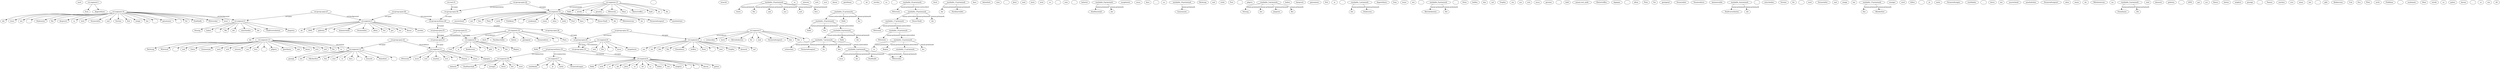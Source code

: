 digraph  {
	node [label="\N"];
	word_148	 [label=nach,
		layers="set(['mmax', 'mmax:token'])",
		"mmax:token"=nach];
	1	 [label="rst:segment:1",
		layers="set(['rst', 'rst:segment'])",
		"rst:text"="Zum Angewöhnen"];
	"rst:1_0"	 [label=Zum,
		layers="set(['rst', 'rst:token'])",
		"rst:token"=Zum];
	1 -> "rst:1_0" [key=0,
	edge_type=spans,
	layers="set(['rst', 'rst:token'])"];
"rst:1_1" [label=Angewöhnen,
	layers="set(['rst', 'rst:token'])",
	"rst:token"=Angewöhnen];
1 -> "rst:1_1" [key=0,
edge_type=spans,
layers="set(['rst', 'rst:token'])"];
2 [label="rst:segment:2",
layers="set(['rst', 'rst:segment'])",
"rst:text"="Bei der jüngsten Sitzung haben die Stadtverordneten entschieden ."];
"rst:2_6" [label=Stadtverordneten,
layers="set(['rst', 'rst:token'])",
"rst:token"=Stadtverordneten];
2 -> "rst:2_6" [key=0,
edge_type=spans,
layers="set(['rst', 'rst:token'])"];
"rst:2_2" [label=jüngsten,
layers="set(['rst', 'rst:token'])",
"rst:token"=jüngsten];
2 -> "rst:2_2" [key=0,
edge_type=spans,
layers="set(['rst', 'rst:token'])"];
"rst:2_3" [label=Sitzung,
layers="set(['rst', 'rst:token'])",
"rst:token"=Sitzung];
2 -> "rst:2_3" [key=0,
edge_type=spans,
layers="set(['rst', 'rst:token'])"];
"rst:2_4" [label=haben,
layers="set(['rst', 'rst:token'])",
"rst:token"=haben];
2 -> "rst:2_4" [key=0,
edge_type=spans,
layers="set(['rst', 'rst:token'])"];
"rst:2_8" [label=".",
layers="set(['rst', 'rst:token'])",
"rst:token"="."];
2 -> "rst:2_8" [key=0,
edge_type=spans,
layers="set(['rst', 'rst:token'])"];
"rst:2_0" [label=Bei,
layers="set(['rst', 'rst:token'])",
"rst:token"=Bei];
2 -> "rst:2_0" [key=0,
edge_type=spans,
layers="set(['rst', 'rst:token'])"];
"rst:2_1" [label=der,
layers="set(['rst', 'rst:token'])",
"rst:token"=der];
2 -> "rst:2_1" [key=0,
edge_type=spans,
layers="set(['rst', 'rst:token'])"];
"rst:2_7" [label=entschieden,
layers="set(['rst', 'rst:token'])",
"rst:token"=entschieden];
2 -> "rst:2_7" [key=0,
edge_type=spans,
layers="set(['rst', 'rst:token'])"];
"rst:2_5" [label=die,
layers="set(['rst', 'rst:token'])",
"rst:token"=die];
2 -> "rst:2_5" [key=0,
edge_type=spans,
layers="set(['rst', 'rst:token'])"];
3 [label="rst:segment:3",
layers="set(['rst', 'rst:segment'])",
"rst:text"="Vor allem kommerzielle Veranstalter werden ab 2002 gut zur Kasse gebeten ."];
"rst:3_2" [label=kommerzielle,
layers="set(['rst', 'rst:token'])",
"rst:token"=kommerzielle];
3 -> "rst:3_2" [key=0,
edge_type=spans,
layers="set(['rst', 'rst:token'])"];
"rst:3_3" [label=Veranstalter,
layers="set(['rst', 'rst:token'])",
"rst:token"=Veranstalter];
3 -> "rst:3_3" [key=0,
edge_type=spans,
layers="set(['rst', 'rst:token'])"];
"rst:3_1" [label=allem,
layers="set(['rst', 'rst:token'])",
"rst:token"=allem];
3 -> "rst:3_1" [key=0,
edge_type=spans,
layers="set(['rst', 'rst:token'])"];
"rst:3_0" [label=Vor,
layers="set(['rst', 'rst:token'])",
"rst:token"=Vor];
3 -> "rst:3_0" [key=0,
edge_type=spans,
layers="set(['rst', 'rst:token'])"];
"rst:3_7" [label=gut,
layers="set(['rst', 'rst:token'])",
"rst:token"=gut];
3 -> "rst:3_7" [key=0,
edge_type=spans,
layers="set(['rst', 'rst:token'])"];
"rst:3_8" [label=zur,
layers="set(['rst', 'rst:token'])",
"rst:token"=zur];
3 -> "rst:3_8" [key=0,
edge_type=spans,
layers="set(['rst', 'rst:token'])"];
"rst:3_9" [label=Kasse,
layers="set(['rst', 'rst:token'])",
"rst:token"=Kasse];
3 -> "rst:3_9" [key=0,
edge_type=spans,
layers="set(['rst', 'rst:token'])"];
"rst:3_4" [label=werden,
layers="set(['rst', 'rst:token'])",
"rst:token"=werden];
3 -> "rst:3_4" [key=0,
edge_type=spans,
layers="set(['rst', 'rst:token'])"];
"rst:3_5" [label=ab,
layers="set(['rst', 'rst:token'])",
"rst:token"=ab];
3 -> "rst:3_5" [key=0,
edge_type=spans,
layers="set(['rst', 'rst:token'])"];
"rst:3_6" [label=2002,
layers="set(['rst', 'rst:token'])",
"rst:token"=2002];
3 -> "rst:3_6" [key=0,
edge_type=spans,
layers="set(['rst', 'rst:token'])"];
"rst:3_10" [label=gebeten,
layers="set(['rst', 'rst:token'])",
"rst:token"=gebeten];
3 -> "rst:3_10" [key=0,
edge_type=spans,
layers="set(['rst', 'rst:token'])"];
"rst:3_11" [label=".",
layers="set(['rst', 'rst:token'])",
"rst:token"="."];
3 -> "rst:3_11" [key=0,
edge_type=spans,
layers="set(['rst', 'rst:token'])"];
4 [label="rst:segment:4",
layers="set(['rst', 'rst:segment'])",
"rst:text"="Die Einnahmen sind dennoch nur ein Tropfen auf den heißen Stein ."];
"rst:4_2" [label=sind,
layers="set(['rst', 'rst:token'])",
"rst:token"=sind];
4 -> "rst:4_2" [key=0,
edge_type=spans,
layers="set(['rst', 'rst:token'])"];
"rst:4_6" [label=Tropfen,
layers="set(['rst', 'rst:token'])",
"rst:token"=Tropfen];
4 -> "rst:4_6" [key=0,
edge_type=spans,
layers="set(['rst', 'rst:token'])"];
"rst:4_3" [label=dennoch,
layers="set(['rst', 'rst:token'])",
"rst:token"=dennoch];
4 -> "rst:4_3" [key=0,
edge_type=spans,
layers="set(['rst', 'rst:token'])"];
"rst:4_7" [label=auf,
layers="set(['rst', 'rst:token'])",
"rst:token"=auf];
4 -> "rst:4_7" [key=0,
edge_type=spans,
layers="set(['rst', 'rst:token'])"];
"rst:4_4" [label=nur,
layers="set(['rst', 'rst:token'])",
"rst:token"=nur];
4 -> "rst:4_4" [key=0,
edge_type=spans,
layers="set(['rst', 'rst:token'])"];
"rst:4_5" [label=ein,
layers="set(['rst', 'rst:token'])",
"rst:token"=ein];
4 -> "rst:4_5" [key=0,
edge_type=spans,
layers="set(['rst', 'rst:token'])"];
"rst:4_8" [label=den,
layers="set(['rst', 'rst:token'])",
"rst:token"=den];
4 -> "rst:4_8" [key=0,
edge_type=spans,
layers="set(['rst', 'rst:token'])"];
"rst:4_0" [label=Die,
layers="set(['rst', 'rst:token'])",
"rst:token"=Die];
4 -> "rst:4_0" [key=0,
edge_type=spans,
layers="set(['rst', 'rst:token'])"];
"rst:4_1" [label=Einnahmen,
layers="set(['rst', 'rst:token'])",
"rst:token"=Einnahmen];
4 -> "rst:4_1" [key=0,
edge_type=spans,
layers="set(['rst', 'rst:token'])"];
"rst:4_9" [label=heißen,
layers="set(['rst', 'rst:token'])",
"rst:token"=heißen];
4 -> "rst:4_9" [key=0,
edge_type=spans,
layers="set(['rst', 'rst:token'])"];
"rst:4_10" [label=Stein,
layers="set(['rst', 'rst:token'])",
"rst:token"=Stein];
4 -> "rst:4_10" [key=0,
edge_type=spans,
layers="set(['rst', 'rst:token'])"];
"rst:4_11" [label=".",
layers="set(['rst', 'rst:token'])",
"rst:token"="."];
4 -> "rst:4_11" [key=0,
edge_type=spans,
layers="set(['rst', 'rst:token'])"];
5 [label="rst:segment:5",
layers="set(['rst', 'rst:segment'])",
"rst:text"="Die Betriebskosten für den schmucken Veranstaltungsort sind hoch ."];
"rst:5_1" [label=Betriebskosten,
layers="set(['rst', 'rst:token'])",
"rst:token"=Betriebskosten];
5 -> "rst:5_1" [key=0,
edge_type=spans,
layers="set(['rst', 'rst:token'])"];
5 -> 4 [key=0,
edge_type=dominates,
label="rst:evidence",
layers="set(['rst', 'rst:relation'])",
relname="rst:evidence"];
"rst:5_2" [label=für,
layers="set(['rst', 'rst:token'])",
"rst:token"=für];
5 -> "rst:5_2" [key=0,
edge_type=spans,
layers="set(['rst', 'rst:token'])"];
"rst:5_6" [label=sind,
layers="set(['rst', 'rst:token'])",
"rst:token"=sind];
5 -> "rst:5_6" [key=0,
edge_type=spans,
layers="set(['rst', 'rst:token'])"];
"rst:5_5" [label=Veranstaltungsort,
layers="set(['rst', 'rst:token'])",
"rst:token"=Veranstaltungsort];
5 -> "rst:5_5" [key=0,
edge_type=spans,
layers="set(['rst', 'rst:token'])"];
"rst:5_3" [label=den,
layers="set(['rst', 'rst:token'])",
"rst:token"=den];
5 -> "rst:5_3" [key=0,
edge_type=spans,
layers="set(['rst', 'rst:token'])"];
"rst:5_0" [label=Die,
layers="set(['rst', 'rst:token'])",
"rst:token"=Die];
5 -> "rst:5_0" [key=0,
edge_type=spans,
layers="set(['rst', 'rst:token'])"];
"rst:5_8" [label=".",
layers="set(['rst', 'rst:token'])",
"rst:token"="."];
5 -> "rst:5_8" [key=0,
edge_type=spans,
layers="set(['rst', 'rst:token'])"];
"rst:5_4" [label=schmucken,
layers="set(['rst', 'rst:token'])",
"rst:token"=schmucken];
5 -> "rst:5_4" [key=0,
edge_type=spans,
layers="set(['rst', 'rst:token'])"];
"rst:5_7" [label=hoch,
layers="set(['rst', 'rst:token'])",
"rst:token"=hoch];
5 -> "rst:5_7" [key=0,
edge_type=spans,
layers="set(['rst', 'rst:token'])"];
6 [label="rst:segment:6",
layers="set(['rst', 'rst:segment'])",
"rst:text"="Jetzt wird es darum gehen , die Halle so oft wie möglich zu füllen ."];
"rst:6_5" [label=",",
layers="set(['rst', 'rst:token'])",
"rst:token"=","];
6 -> "rst:6_5" [key=0,
edge_type=spans,
layers="set(['rst', 'rst:token'])"];
"rst:6_3" [label=darum,
layers="set(['rst', 'rst:token'])",
"rst:token"=darum];
6 -> "rst:6_3" [key=0,
edge_type=spans,
layers="set(['rst', 'rst:token'])"];
"rst:6_4" [label=gehen,
layers="set(['rst', 'rst:token'])",
"rst:token"=gehen];
6 -> "rst:6_4" [key=0,
edge_type=spans,
layers="set(['rst', 'rst:token'])"];
"rst:6_7" [label=Halle,
layers="set(['rst', 'rst:token'])",
"rst:token"=Halle];
6 -> "rst:6_7" [key=0,
edge_type=spans,
layers="set(['rst', 'rst:token'])"];
"rst:6_1" [label=wird,
layers="set(['rst', 'rst:token'])",
"rst:token"=wird];
6 -> "rst:6_1" [key=0,
edge_type=spans,
layers="set(['rst', 'rst:token'])"];
"rst:6_2" [label=es,
layers="set(['rst', 'rst:token'])",
"rst:token"=es];
6 -> "rst:6_2" [key=0,
edge_type=spans,
layers="set(['rst', 'rst:token'])"];
"rst:6_6" [label=die,
layers="set(['rst', 'rst:token'])",
"rst:token"=die];
6 -> "rst:6_6" [key=0,
edge_type=spans,
layers="set(['rst', 'rst:token'])"];
"rst:6_0" [label=Jetzt,
layers="set(['rst', 'rst:token'])",
"rst:token"=Jetzt];
6 -> "rst:6_0" [key=0,
edge_type=spans,
layers="set(['rst', 'rst:token'])"];
"rst:6_8" [label=so,
layers="set(['rst', 'rst:token'])",
"rst:token"=so];
6 -> "rst:6_8" [key=0,
edge_type=spans,
layers="set(['rst', 'rst:token'])"];
"rst:6_9" [label=oft,
layers="set(['rst', 'rst:token'])",
"rst:token"=oft];
6 -> "rst:6_9" [key=0,
edge_type=spans,
layers="set(['rst', 'rst:token'])"];
"rst:6_12" [label=zu,
layers="set(['rst', 'rst:token'])",
"rst:token"=zu];
6 -> "rst:6_12" [key=0,
edge_type=spans,
layers="set(['rst', 'rst:token'])"];
"rst:6_13" [label=füllen,
layers="set(['rst', 'rst:token'])",
"rst:token"=füllen];
6 -> "rst:6_13" [key=0,
edge_type=spans,
layers="set(['rst', 'rst:token'])"];
"rst:6_10" [label=wie,
layers="set(['rst', 'rst:token'])",
"rst:token"=wie];
6 -> "rst:6_10" [key=0,
edge_type=spans,
layers="set(['rst', 'rst:token'])"];
"rst:6_11" [label=möglich,
layers="set(['rst', 'rst:token'])",
"rst:token"=möglich];
6 -> "rst:6_11" [key=0,
edge_type=spans,
layers="set(['rst', 'rst:token'])"];
"rst:6_14" [label=".",
layers="set(['rst', 'rst:token'])",
"rst:token"="."];
6 -> "rst:6_14" [key=0,
edge_type=spans,
layers="set(['rst', 'rst:token'])"];
7 [label="rst:segment:7",
layers="set(['rst', 'rst:segment'])",
"rst:text"="Je mehr Veranstaltungen stattfinden ,"];
"rst:7_0" [label=Je,
layers="set(['rst', 'rst:token'])",
"rst:token"=Je];
7 -> "rst:7_0" [key=0,
edge_type=spans,
layers="set(['rst', 'rst:token'])"];
"rst:7_1" [label=mehr,
layers="set(['rst', 'rst:token'])",
"rst:token"=mehr];
7 -> "rst:7_1" [key=0,
edge_type=spans,
layers="set(['rst', 'rst:token'])"];
"rst:7_2" [label=Veranstaltungen,
layers="set(['rst', 'rst:token'])",
"rst:token"=Veranstaltungen];
7 -> "rst:7_2" [key=0,
edge_type=spans,
layers="set(['rst', 'rst:token'])"];
"rst:7_3" [label=stattfinden,
layers="set(['rst', 'rst:token'])",
"rst:token"=stattfinden];
7 -> "rst:7_3" [key=0,
edge_type=spans,
layers="set(['rst', 'rst:token'])"];
"rst:7_4" [label=",",
layers="set(['rst', 'rst:token'])",
"rst:token"=","];
7 -> "rst:7_4" [key=0,
edge_type=spans,
layers="set(['rst', 'rst:token'])"];
8 [label="rst:segment:8",
layers="set(['rst', 'rst:segment'])",
"rst:text"="Die Halle muss ausgelastet sein ."];
"rst:8_2" [label=muss,
layers="set(['rst', 'rst:token'])",
"rst:token"=muss];
8 -> "rst:8_2" [key=0,
edge_type=spans,
layers="set(['rst', 'rst:token'])"];
"rst:8_3" [label=ausgelastet,
layers="set(['rst', 'rst:token'])",
"rst:token"=ausgelastet];
8 -> "rst:8_3" [key=0,
edge_type=spans,
layers="set(['rst', 'rst:token'])"];
"rst:8_1" [label=Halle,
layers="set(['rst', 'rst:token'])",
"rst:token"=Halle];
8 -> "rst:8_1" [key=0,
edge_type=spans,
layers="set(['rst', 'rst:token'])"];
"rst:8_4" [label=sein,
layers="set(['rst', 'rst:token'])",
"rst:token"=sein];
8 -> "rst:8_4" [key=0,
edge_type=spans,
layers="set(['rst', 'rst:token'])"];
"rst:8_0" [label=Die,
layers="set(['rst', 'rst:token'])",
"rst:token"=Die];
8 -> "rst:8_0" [key=0,
edge_type=spans,
layers="set(['rst', 'rst:token'])"];
"rst:8_5" [label=".",
layers="set(['rst', 'rst:token'])",
"rst:token"="."];
8 -> "rst:8_5" [key=0,
edge_type=spans,
layers="set(['rst', 'rst:token'])"];
19 [label="rst:group:span:19",
layers="set(['rst', 'rst:segment'])",
"rst:reltype"=span];
8 -> 19 [key=0,
edge_type=dominates,
label="rst:summary",
layers="set(['rst', 'rst:relation'])",
relname="rst:summary"];
9 [label="rst:segment:9",
layers="set(['rst', 'rst:segment'])",
"rst:text"="Und in der Region gibt es Konkurrenz ."];
"rst:9_4" [label=gibt,
layers="set(['rst', 'rst:token'])",
"rst:token"=gibt];
9 -> "rst:9_4" [key=0,
edge_type=spans,
layers="set(['rst', 'rst:token'])"];
"rst:9_5" [label=es,
layers="set(['rst', 'rst:token'])",
"rst:token"=es];
9 -> "rst:9_5" [key=0,
edge_type=spans,
layers="set(['rst', 'rst:token'])"];
"rst:9_2" [label=der,
layers="set(['rst', 'rst:token'])",
"rst:token"=der];
9 -> "rst:9_2" [key=0,
edge_type=spans,
layers="set(['rst', 'rst:token'])"];
"rst:9_3" [label=Region,
layers="set(['rst', 'rst:token'])",
"rst:token"=Region];
9 -> "rst:9_3" [key=0,
edge_type=spans,
layers="set(['rst', 'rst:token'])"];
"rst:9_0" [label=Und,
layers="set(['rst', 'rst:token'])",
"rst:token"=Und];
9 -> "rst:9_0" [key=0,
edge_type=spans,
layers="set(['rst', 'rst:token'])"];
"rst:9_1" [label=in,
layers="set(['rst', 'rst:token'])",
"rst:token"=in];
9 -> "rst:9_1" [key=0,
edge_type=spans,
layers="set(['rst', 'rst:token'])"];
"rst:9_6" [label=Konkurrenz,
layers="set(['rst', 'rst:token'])",
"rst:token"=Konkurrenz];
9 -> "rst:9_6" [key=0,
edge_type=spans,
layers="set(['rst', 'rst:token'])"];
"rst:9_7" [label=".",
layers="set(['rst', 'rst:token'])",
"rst:token"="."];
9 -> "rst:9_7" [key=0,
edge_type=spans,
layers="set(['rst', 'rst:token'])"];
10 [label="rst:segment:10",
layers="set(['rst', 'rst:segment'])",
"rst:text"="Auch die Nachbarstädte bieten Veranstaltern genügend Platz ."];
10 -> 9 [key=0,
edge_type=dominates,
label="rst:evidence",
layers="set(['rst', 'rst:relation'])",
relname="rst:evidence"];
"rst:10_5" [label=genügend,
layers="set(['rst', 'rst:token'])",
"rst:token"=genügend];
10 -> "rst:10_5" [key=0,
edge_type=spans,
layers="set(['rst', 'rst:token'])"];
"rst:10_4" [label=Veranstaltern,
layers="set(['rst', 'rst:token'])",
"rst:token"=Veranstaltern];
10 -> "rst:10_4" [key=0,
edge_type=spans,
layers="set(['rst', 'rst:token'])"];
"rst:10_7" [label=".",
layers="set(['rst', 'rst:token'])",
"rst:token"="."];
10 -> "rst:10_7" [key=0,
edge_type=spans,
layers="set(['rst', 'rst:token'])"];
"rst:10_6" [label=Platz,
layers="set(['rst', 'rst:token'])",
"rst:token"=Platz];
10 -> "rst:10_6" [key=0,
edge_type=spans,
layers="set(['rst', 'rst:token'])"];
"rst:10_1" [label=die,
layers="set(['rst', 'rst:token'])",
"rst:token"=die];
10 -> "rst:10_1" [key=0,
edge_type=spans,
layers="set(['rst', 'rst:token'])"];
"rst:10_0" [label=Auch,
layers="set(['rst', 'rst:token'])",
"rst:token"=Auch];
10 -> "rst:10_0" [key=0,
edge_type=spans,
layers="set(['rst', 'rst:token'])"];
"rst:10_2" [label=Nachbarstädte,
layers="set(['rst', 'rst:token'])",
"rst:token"=Nachbarstädte];
10 -> "rst:10_2" [key=0,
edge_type=spans,
layers="set(['rst', 'rst:token'])"];
"rst:10_3" [label=bieten,
layers="set(['rst', 'rst:token'])",
"rst:token"=bieten];
10 -> "rst:10_3" [key=0,
edge_type=spans,
layers="set(['rst', 'rst:token'])"];
11 [label="rst:segment:11",
layers="set(['rst', 'rst:segment'])",
"rst:text"="Wittstock dagegen muss sich erst einen Namen machen ."];
"rst:11_7" [label=machen,
layers="set(['rst', 'rst:token'])",
"rst:token"=machen];
11 -> "rst:11_7" [key=0,
edge_type=spans,
layers="set(['rst', 'rst:token'])"];
"rst:11_4" [label=erst,
layers="set(['rst', 'rst:token'])",
"rst:token"=erst];
11 -> "rst:11_4" [key=0,
edge_type=spans,
layers="set(['rst', 'rst:token'])"];
"rst:11_8" [label=".",
layers="set(['rst', 'rst:token'])",
"rst:token"="."];
11 -> "rst:11_8" [key=0,
edge_type=spans,
layers="set(['rst', 'rst:token'])"];
"rst:11_6" [label=Namen,
layers="set(['rst', 'rst:token'])",
"rst:token"=Namen];
11 -> "rst:11_6" [key=0,
edge_type=spans,
layers="set(['rst', 'rst:token'])"];
"rst:11_5" [label=einen,
layers="set(['rst', 'rst:token'])",
"rst:token"=einen];
11 -> "rst:11_5" [key=0,
edge_type=spans,
layers="set(['rst', 'rst:token'])"];
"rst:11_1" [label=dagegen,
layers="set(['rst', 'rst:token'])",
"rst:token"=dagegen];
11 -> "rst:11_1" [key=0,
edge_type=spans,
layers="set(['rst', 'rst:token'])"];
"rst:11_0" [label=Wittstock,
layers="set(['rst', 'rst:token'])",
"rst:token"=Wittstock];
11 -> "rst:11_0" [key=0,
edge_type=spans,
layers="set(['rst', 'rst:token'])"];
"rst:11_2" [label=muss,
layers="set(['rst', 'rst:token'])",
"rst:token"=muss];
11 -> "rst:11_2" [key=0,
edge_type=spans,
layers="set(['rst', 'rst:token'])"];
"rst:11_3" [label=sich,
layers="set(['rst', 'rst:token'])",
"rst:token"=sich];
11 -> "rst:11_3" [key=0,
edge_type=spans,
layers="set(['rst', 'rst:token'])"];
12 [label="rst:segment:12",
layers="set(['rst', 'rst:segment'])",
"rst:text"="Das Oktoberfest hat gezeigt , dass es eine Anlaufzeit braucht ."];
"rst:12_10" [label=".",
layers="set(['rst', 'rst:token'])",
"rst:token"="."];
12 -> "rst:12_10" [key=0,
edge_type=spans,
layers="set(['rst', 'rst:token'])"];
"rst:12_3" [label=gezeigt,
layers="set(['rst', 'rst:token'])",
"rst:token"=gezeigt];
12 -> "rst:12_3" [key=0,
edge_type=spans,
layers="set(['rst', 'rst:token'])"];
"rst:12_2" [label=hat,
layers="set(['rst', 'rst:token'])",
"rst:token"=hat];
12 -> "rst:12_2" [key=0,
edge_type=spans,
layers="set(['rst', 'rst:token'])"];
"rst:12_1" [label=Oktoberfest,
layers="set(['rst', 'rst:token'])",
"rst:token"=Oktoberfest];
12 -> "rst:12_1" [key=0,
edge_type=spans,
layers="set(['rst', 'rst:token'])"];
"rst:12_0" [label=Das,
layers="set(['rst', 'rst:token'])",
"rst:token"=Das];
12 -> "rst:12_0" [key=0,
edge_type=spans,
layers="set(['rst', 'rst:token'])"];
"rst:12_7" [label=eine,
layers="set(['rst', 'rst:token'])",
"rst:token"=eine];
12 -> "rst:12_7" [key=0,
edge_type=spans,
layers="set(['rst', 'rst:token'])"];
"rst:12_6" [label=es,
layers="set(['rst', 'rst:token'])",
"rst:token"=es];
12 -> "rst:12_6" [key=0,
edge_type=spans,
layers="set(['rst', 'rst:token'])"];
"rst:12_5" [label=dass,
layers="set(['rst', 'rst:token'])",
"rst:token"=dass];
12 -> "rst:12_5" [key=0,
edge_type=spans,
layers="set(['rst', 'rst:token'])"];
"rst:12_4" [label=",",
layers="set(['rst', 'rst:token'])",
"rst:token"=","];
12 -> "rst:12_4" [key=0,
edge_type=spans,
layers="set(['rst', 'rst:token'])"];
"rst:12_9" [label=braucht,
layers="set(['rst', 'rst:token'])",
"rst:token"=braucht];
12 -> "rst:12_9" [key=0,
edge_type=spans,
layers="set(['rst', 'rst:token'])"];
"rst:12_8" [label=Anlaufzeit,
layers="set(['rst', 'rst:token'])",
"rst:token"=Anlaufzeit];
12 -> "rst:12_8" [key=0,
edge_type=spans,
layers="set(['rst', 'rst:token'])"];
13 [label="rst:segment:13",
layers="set(['rst', 'rst:segment'])",
"rst:text"="Die Gäste aus nah und fern müssen sich erst daran gewöhnen , nach Wittstock u\
nd Richtung Gymnasium zu pilgern ."];
"rst:13_4" [label=und,
layers="set(['rst', 'rst:token'])",
"rst:token"=und];
13 -> "rst:13_4" [key=0,
edge_type=spans,
layers="set(['rst', 'rst:token'])"];
"rst:13_1" [label=Gäste,
layers="set(['rst', 'rst:token'])",
"rst:token"=Gäste];
13 -> "rst:13_1" [key=0,
edge_type=spans,
layers="set(['rst', 'rst:token'])"];
13 -> 12 [key=0,
edge_type=dominates,
label="rst:reason",
layers="set(['rst', 'rst:relation'])",
relname="rst:reason"];
"rst:13_16" [label=Gymnasium,
layers="set(['rst', 'rst:token'])",
"rst:token"=Gymnasium];
13 -> "rst:13_16" [key=0,
edge_type=spans,
layers="set(['rst', 'rst:token'])"];
"rst:13_12" [label=nach,
layers="set(['rst', 'rst:token'])",
"rst:token"=nach];
13 -> "rst:13_12" [key=0,
edge_type=spans,
layers="set(['rst', 'rst:token'])"];
"rst:13_7" [label=sich,
layers="set(['rst', 'rst:token'])",
"rst:token"=sich];
13 -> "rst:13_7" [key=0,
edge_type=spans,
layers="set(['rst', 'rst:token'])"];
"rst:13_6" [label=müssen,
layers="set(['rst', 'rst:token'])",
"rst:token"=müssen];
13 -> "rst:13_6" [key=0,
edge_type=spans,
layers="set(['rst', 'rst:token'])"];
"rst:13_2" [label=aus,
layers="set(['rst', 'rst:token'])",
"rst:token"=aus];
13 -> "rst:13_2" [key=0,
edge_type=spans,
layers="set(['rst', 'rst:token'])"];
"rst:13_5" [label=fern,
layers="set(['rst', 'rst:token'])",
"rst:token"=fern];
13 -> "rst:13_5" [key=0,
edge_type=spans,
layers="set(['rst', 'rst:token'])"];
"rst:13_10" [label=gewöhnen,
layers="set(['rst', 'rst:token'])",
"rst:token"=gewöhnen];
13 -> "rst:13_10" [key=0,
edge_type=spans,
layers="set(['rst', 'rst:token'])"];
"rst:13_19" [label=".",
layers="set(['rst', 'rst:token'])",
"rst:token"="."];
13 -> "rst:13_19" [key=0,
edge_type=spans,
layers="set(['rst', 'rst:token'])"];
"rst:13_18" [label=pilgern,
layers="set(['rst', 'rst:token'])",
"rst:token"=pilgern];
13 -> "rst:13_18" [key=0,
edge_type=spans,
layers="set(['rst', 'rst:token'])"];
"rst:13_3" [label=nah,
layers="set(['rst', 'rst:token'])",
"rst:token"=nah];
13 -> "rst:13_3" [key=0,
edge_type=spans,
layers="set(['rst', 'rst:token'])"];
"rst:13_9" [label=daran,
layers="set(['rst', 'rst:token'])",
"rst:token"=daran];
13 -> "rst:13_9" [key=0,
edge_type=spans,
layers="set(['rst', 'rst:token'])"];
"rst:13_8" [label=erst,
layers="set(['rst', 'rst:token'])",
"rst:token"=erst];
13 -> "rst:13_8" [key=0,
edge_type=spans,
layers="set(['rst', 'rst:token'])"];
"rst:13_14" [label=und,
layers="set(['rst', 'rst:token'])",
"rst:token"=und];
13 -> "rst:13_14" [key=0,
edge_type=spans,
layers="set(['rst', 'rst:token'])"];
"rst:13_0" [label=Die,
layers="set(['rst', 'rst:token'])",
"rst:token"=Die];
13 -> "rst:13_0" [key=0,
edge_type=spans,
layers="set(['rst', 'rst:token'])"];
"rst:13_17" [label=zu,
layers="set(['rst', 'rst:token'])",
"rst:token"=zu];
13 -> "rst:13_17" [key=0,
edge_type=spans,
layers="set(['rst', 'rst:token'])"];
"rst:13_15" [label=Richtung,
layers="set(['rst', 'rst:token'])",
"rst:token"=Richtung];
13 -> "rst:13_15" [key=0,
edge_type=spans,
layers="set(['rst', 'rst:token'])"];
"rst:13_13" [label=Wittstock,
layers="set(['rst', 'rst:token'])",
"rst:token"=Wittstock];
13 -> "rst:13_13" [key=0,
edge_type=spans,
layers="set(['rst', 'rst:token'])"];
"rst:13_11" [label=",",
layers="set(['rst', 'rst:token'])",
"rst:token"=","];
13 -> "rst:13_11" [key=0,
edge_type=spans,
layers="set(['rst', 'rst:token'])"];
14 [label="rst:segment:14",
layers="set(['rst', 'rst:segment'])",
"rst:text"="Fest steht , dass die Dosse-Stadt als Mittelzentrum ohne einen ansehnlichen Vera\
nstaltungsort mit ausreichend Platz fürs Publikum nicht auskommt ."];
"rst:14_9" [label=einen,
layers="set(['rst', 'rst:token'])",
"rst:token"=einen];
14 -> "rst:14_9" [key=0,
edge_type=spans,
layers="set(['rst', 'rst:token'])"];
"rst:14_8" [label=ohne,
layers="set(['rst', 'rst:token'])",
"rst:token"=ohne];
14 -> "rst:14_8" [key=0,
edge_type=spans,
layers="set(['rst', 'rst:token'])"];
"rst:14_1" [label=steht,
layers="set(['rst', 'rst:token'])",
"rst:token"=steht];
14 -> "rst:14_1" [key=0,
edge_type=spans,
layers="set(['rst', 'rst:token'])"];
"rst:14_0" [label=Fest,
layers="set(['rst', 'rst:token'])",
"rst:token"=Fest];
14 -> "rst:14_0" [key=0,
edge_type=spans,
layers="set(['rst', 'rst:token'])"];
"rst:14_3" [label=dass,
layers="set(['rst', 'rst:token'])",
"rst:token"=dass];
14 -> "rst:14_3" [key=0,
edge_type=spans,
layers="set(['rst', 'rst:token'])"];
"rst:14_2" [label=",",
layers="set(['rst', 'rst:token'])",
"rst:token"=","];
14 -> "rst:14_2" [key=0,
edge_type=spans,
layers="set(['rst', 'rst:token'])"];
"rst:14_5" [label="Dosse-Stadt",
layers="set(['rst', 'rst:token'])",
"rst:token"="Dosse-Stadt"];
14 -> "rst:14_5" [key=0,
edge_type=spans,
layers="set(['rst', 'rst:token'])"];
"rst:14_4" [label=die,
layers="set(['rst', 'rst:token'])",
"rst:token"=die];
14 -> "rst:14_4" [key=0,
edge_type=spans,
layers="set(['rst', 'rst:token'])"];
"rst:14_7" [label=Mittelzentrum,
layers="set(['rst', 'rst:token'])",
"rst:token"=Mittelzentrum];
14 -> "rst:14_7" [key=0,
edge_type=spans,
layers="set(['rst', 'rst:token'])"];
"rst:14_6" [label=als,
layers="set(['rst', 'rst:token'])",
"rst:token"=als];
14 -> "rst:14_6" [key=0,
edge_type=spans,
layers="set(['rst', 'rst:token'])"];
"rst:14_11" [label=Veranstaltungsort,
layers="set(['rst', 'rst:token'])",
"rst:token"=Veranstaltungsort];
14 -> "rst:14_11" [key=0,
edge_type=spans,
layers="set(['rst', 'rst:token'])"];
"rst:14_10" [label=ansehnlichen,
layers="set(['rst', 'rst:token'])",
"rst:token"=ansehnlichen];
14 -> "rst:14_10" [key=0,
edge_type=spans,
layers="set(['rst', 'rst:token'])"];
"rst:14_13" [label=ausreichend,
layers="set(['rst', 'rst:token'])",
"rst:token"=ausreichend];
14 -> "rst:14_13" [key=0,
edge_type=spans,
layers="set(['rst', 'rst:token'])"];
"rst:14_12" [label=mit,
layers="set(['rst', 'rst:token'])",
"rst:token"=mit];
14 -> "rst:14_12" [key=0,
edge_type=spans,
layers="set(['rst', 'rst:token'])"];
"rst:14_15" [label=fürs,
layers="set(['rst', 'rst:token'])",
"rst:token"=fürs];
14 -> "rst:14_15" [key=0,
edge_type=spans,
layers="set(['rst', 'rst:token'])"];
"rst:14_14" [label=Platz,
layers="set(['rst', 'rst:token'])",
"rst:token"=Platz];
14 -> "rst:14_14" [key=0,
edge_type=spans,
layers="set(['rst', 'rst:token'])"];
"rst:14_17" [label=nicht,
layers="set(['rst', 'rst:token'])",
"rst:token"=nicht];
14 -> "rst:14_17" [key=0,
edge_type=spans,
layers="set(['rst', 'rst:token'])"];
"rst:14_16" [label=Publikum,
layers="set(['rst', 'rst:token'])",
"rst:token"=Publikum];
14 -> "rst:14_16" [key=0,
edge_type=spans,
layers="set(['rst', 'rst:token'])"];
"rst:14_19" [label=".",
layers="set(['rst', 'rst:token'])",
"rst:token"="."];
14 -> "rst:14_19" [key=0,
edge_type=spans,
layers="set(['rst', 'rst:token'])"];
"rst:14_18" [label=auskommt,
layers="set(['rst', 'rst:token'])",
"rst:token"=auskommt];
14 -> "rst:14_18" [key=0,
edge_type=spans,
layers="set(['rst', 'rst:token'])"];
15 [label="rst:segment:15",
layers="set(['rst', 'rst:segment'])",
"rst:text"="Ohne die Halle würde Wittstock bald ins Hintertreffen geraten ."];
"rst:15_9" [label=".",
layers="set(['rst', 'rst:token'])",
"rst:token"="."];
15 -> "rst:15_9" [key=0,
edge_type=spans,
layers="set(['rst', 'rst:token'])"];
"rst:15_8" [label=geraten,
layers="set(['rst', 'rst:token'])",
"rst:token"=geraten];
15 -> "rst:15_8" [key=0,
edge_type=spans,
layers="set(['rst', 'rst:token'])"];
"rst:15_4" [label=Wittstock,
layers="set(['rst', 'rst:token'])",
"rst:token"=Wittstock];
15 -> "rst:15_4" [key=0,
edge_type=spans,
layers="set(['rst', 'rst:token'])"];
"rst:15_0" [label=Ohne,
layers="set(['rst', 'rst:token'])",
"rst:token"=Ohne];
15 -> "rst:15_0" [key=0,
edge_type=spans,
layers="set(['rst', 'rst:token'])"];
"rst:15_7" [label=Hintertreffen,
layers="set(['rst', 'rst:token'])",
"rst:token"=Hintertreffen];
15 -> "rst:15_7" [key=0,
edge_type=spans,
layers="set(['rst', 'rst:token'])"];
"rst:15_5" [label=bald,
layers="set(['rst', 'rst:token'])",
"rst:token"=bald];
15 -> "rst:15_5" [key=0,
edge_type=spans,
layers="set(['rst', 'rst:token'])"];
"rst:15_6" [label=ins,
layers="set(['rst', 'rst:token'])",
"rst:token"=ins];
15 -> "rst:15_6" [key=0,
edge_type=spans,
layers="set(['rst', 'rst:token'])"];
"rst:15_1" [label=die,
layers="set(['rst', 'rst:token'])",
"rst:token"=die];
15 -> "rst:15_1" [key=0,
edge_type=spans,
layers="set(['rst', 'rst:token'])"];
"rst:15_2" [label=Halle,
layers="set(['rst', 'rst:token'])",
"rst:token"=Halle];
15 -> "rst:15_2" [key=0,
edge_type=spans,
layers="set(['rst', 'rst:token'])"];
15 -> 14 [key=0,
edge_type=dominates,
label="rst:restatement",
layers="set(['rst', 'rst:relation'])",
relname="rst:restatement"];
"rst:15_3" [label=würde,
layers="set(['rst', 'rst:token'])",
"rst:token"=würde];
15 -> "rst:15_3" [key=0,
edge_type=spans,
layers="set(['rst', 'rst:token'])"];
16 [label="rst:segment:16",
layers="set(['rst', 'rst:segment'])",
"rst:text"="Die Diskussion , wie teuer die neue Wittstocker Stadthalle für Vereine und Vera\
nstalter wird , hat einige Zeit in Anspruch genommen ."];
16 -> 2 [key=0,
edge_type=dominates,
label="rst:background",
layers="set(['rst', 'rst:relation'])",
relname="rst:background"];
"rst:16_20" [label=genommen,
layers="set(['rst', 'rst:token'])",
"rst:token"=genommen];
16 -> "rst:16_20" [key=0,
edge_type=spans,
layers="set(['rst', 'rst:token'])"];
"rst:16_21" [label=".",
layers="set(['rst', 'rst:token'])",
"rst:token"="."];
16 -> "rst:16_21" [key=0,
edge_type=spans,
layers="set(['rst', 'rst:token'])"];
"rst:16_9" [label=für,
layers="set(['rst', 'rst:token'])",
"rst:token"=für];
16 -> "rst:16_9" [key=0,
edge_type=spans,
layers="set(['rst', 'rst:token'])"];
"rst:16_8" [label=Stadthalle,
layers="set(['rst', 'rst:token'])",
"rst:token"=Stadthalle];
16 -> "rst:16_8" [key=0,
edge_type=spans,
layers="set(['rst', 'rst:token'])"];
"rst:16_7" [label=Wittstocker,
layers="set(['rst', 'rst:token'])",
"rst:token"=Wittstocker];
16 -> "rst:16_7" [key=0,
edge_type=spans,
layers="set(['rst', 'rst:token'])"];
"rst:16_6" [label=neue,
layers="set(['rst', 'rst:token'])",
"rst:token"=neue];
16 -> "rst:16_6" [key=0,
edge_type=spans,
layers="set(['rst', 'rst:token'])"];
"rst:16_5" [label=die,
layers="set(['rst', 'rst:token'])",
"rst:token"=die];
16 -> "rst:16_5" [key=0,
edge_type=spans,
layers="set(['rst', 'rst:token'])"];
"rst:16_4" [label=teuer,
layers="set(['rst', 'rst:token'])",
"rst:token"=teuer];
16 -> "rst:16_4" [key=0,
edge_type=spans,
layers="set(['rst', 'rst:token'])"];
"rst:16_3" [label=wie,
layers="set(['rst', 'rst:token'])",
"rst:token"=wie];
16 -> "rst:16_3" [key=0,
edge_type=spans,
layers="set(['rst', 'rst:token'])"];
"rst:16_2" [label=",",
layers="set(['rst', 'rst:token'])",
"rst:token"=","];
16 -> "rst:16_2" [key=0,
edge_type=spans,
layers="set(['rst', 'rst:token'])"];
"rst:16_1" [label=Diskussion,
layers="set(['rst', 'rst:token'])",
"rst:token"=Diskussion];
16 -> "rst:16_1" [key=0,
edge_type=spans,
layers="set(['rst', 'rst:token'])"];
"rst:16_0" [label=Die,
layers="set(['rst', 'rst:token'])",
"rst:token"=Die];
16 -> "rst:16_0" [key=0,
edge_type=spans,
layers="set(['rst', 'rst:token'])"];
"rst:16_19" [label=Anspruch,
layers="set(['rst', 'rst:token'])",
"rst:token"=Anspruch];
16 -> "rst:16_19" [key=0,
edge_type=spans,
layers="set(['rst', 'rst:token'])"];
"rst:16_18" [label=in,
layers="set(['rst', 'rst:token'])",
"rst:token"=in];
16 -> "rst:16_18" [key=0,
edge_type=spans,
layers="set(['rst', 'rst:token'])"];
"rst:16_13" [label=wird,
layers="set(['rst', 'rst:token'])",
"rst:token"=wird];
16 -> "rst:16_13" [key=0,
edge_type=spans,
layers="set(['rst', 'rst:token'])"];
"rst:16_12" [label=Veranstalter,
layers="set(['rst', 'rst:token'])",
"rst:token"=Veranstalter];
16 -> "rst:16_12" [key=0,
edge_type=spans,
layers="set(['rst', 'rst:token'])"];
"rst:16_11" [label=und,
layers="set(['rst', 'rst:token'])",
"rst:token"=und];
16 -> "rst:16_11" [key=0,
edge_type=spans,
layers="set(['rst', 'rst:token'])"];
"rst:16_10" [label=Vereine,
layers="set(['rst', 'rst:token'])",
"rst:token"=Vereine];
16 -> "rst:16_10" [key=0,
edge_type=spans,
layers="set(['rst', 'rst:token'])"];
"rst:16_17" [label=Zeit,
layers="set(['rst', 'rst:token'])",
"rst:token"=Zeit];
16 -> "rst:16_17" [key=0,
edge_type=spans,
layers="set(['rst', 'rst:token'])"];
"rst:16_16" [label=einige,
layers="set(['rst', 'rst:token'])",
"rst:token"=einige];
16 -> "rst:16_16" [key=0,
edge_type=spans,
layers="set(['rst', 'rst:token'])"];
"rst:16_15" [label=hat,
layers="set(['rst', 'rst:token'])",
"rst:token"=hat];
16 -> "rst:16_15" [key=0,
edge_type=spans,
layers="set(['rst', 'rst:token'])"];
"rst:16_14" [label=",",
layers="set(['rst', 'rst:token'])",
"rst:token"=","];
16 -> "rst:16_14" [key=0,
edge_type=spans,
layers="set(['rst', 'rst:token'])"];
18 [label="rst:group:span:18",
layers="set(['rst', 'rst:segment'])",
"rst:reltype"=span];
18 -> 4 [key=0,
edge_type=dominates,
label="rst:span",
layers="set(['rst', 'rst:relation'])",
relname="rst:span"];
20 [label="rst:group:span:20",
layers="set(['rst', 'rst:segment'])",
"rst:reltype"=span];
18 -> 20 [key=0,
edge_type=dominates,
label="rst:reason",
layers="set(['rst', 'rst:relation'])",
"rst:relname"=reason];
19 -> 6 [key=0,
edge_type=dominates,
label="rst:span",
layers="set(['rst', 'rst:relation'])",
relname="rst:span"];
20 -> 19 [key=0,
edge_type=dominates,
label="rst:span",
layers="set(['rst', 'rst:relation'])",
"rst:relname"=span];
21 [label="rst:group:span:21",
layers="set(['rst', 'rst:segment'])",
"rst:reltype"=span];
23 [label="rst:group:span:23",
layers="set(['rst', 'rst:segment'])",
"rst:reltype"=span];
21 -> 23 [key=0,
edge_type=dominates,
label="rst:antithesis",
layers="set(['rst', 'rst:relation'])",
"rst:relname"=antithesis];
21 -> 9 [key=0,
edge_type=dominates,
label="rst:span",
layers="set(['rst', 'rst:relation'])",
relname="rst:span"];
22 [label="rst:group:span:22",
layers="set(['rst', 'rst:segment'])",
"rst:reltype"=span];
22 -> 11 [key=0,
edge_type=dominates,
label="rst:evidence",
layers="set(['rst', 'rst:relation'])",
"rst:relname"=evidence];
22 -> 12 [key=0,
edge_type=dominates,
label="rst:span",
layers="set(['rst', 'rst:relation'])",
relname="rst:span"];
23 -> 11 [key=0,
edge_type=dominates,
label="rst:span",
layers="set(['rst', 'rst:relation'])",
relname="rst:span"];
24 [label="rst:group:span:24",
layers="set(['rst', 'rst:segment'])",
"rst:reltype"=span];
30 [label="rst:group:span:30",
layers="set(['rst', 'rst:segment'])",
"rst:reltype"=span];
24 -> 30 [key=0,
edge_type=dominates,
label="rst:interpretation",
layers="set(['rst', 'rst:relation'])",
"rst:relname"=interpretation];
24 -> 14 [key=0,
edge_type=dominates,
label="rst:span",
layers="set(['rst', 'rst:relation'])",
relname="rst:span"];
25 [label="rst:group:span:25",
layers="set(['rst', 'rst:segment'])",
"rst:reltype"=span];
25 -> 23 [key=0,
edge_type=dominates,
label="rst:span",
layers="set(['rst', 'rst:relation'])",
"rst:relname"=span];
26 [label="rst:group:span:26",
layers="set(['rst', 'rst:segment'])",
"rst:reltype"=span];
26 -> 20 [key=0,
edge_type=dominates,
label="rst:span",
layers="set(['rst', 'rst:relation'])",
"rst:relname"=span];
27 [label="rst:group:span:27",
layers="set(['rst', 'rst:segment'])",
"rst:reltype"=span];
27 -> 2 [key=0,
edge_type=dominates,
label="rst:span",
layers="set(['rst', 'rst:relation'])",
relname="rst:span"];
27 -> 3 [key=0,
edge_type=dominates,
label="rst:background",
layers="set(['rst', 'rst:relation'])",
"rst:relname"=background];
28 [label="rst:group:span:28",
layers="set(['rst', 'rst:segment'])",
"rst:reltype"=span];
28 -> 3 [key=0,
edge_type=dominates,
label="rst:span",
layers="set(['rst', 'rst:relation'])",
relname="rst:span"];
29 [label="rst:group:multinuc:29",
layers="set(['rst', 'rst:segment'])",
"rst:reltype"=multinuc];
28 -> 29 [key=0,
edge_type=dominates,
label="rst:concession",
layers="set(['rst', 'rst:relation'])",
"rst:relname"=concession];
29 -> 26 [key=0,
edge_type=dominates,
label="rst:joint",
layers="set(['rst', 'rst:relation'])",
"rst:relname"=joint];
29 -> 25 [key=0,
edge_type=dominates,
label="rst:joint",
layers="set(['rst', 'rst:relation'])",
"rst:relname"=joint];
30 -> 29 [key=0,
edge_type=dominates,
label="rst:span",
layers="set(['rst', 'rst:relation'])",
"rst:relname"=span];
31 [label="rst:root:31",
layers="set(['rst', 'rst:root', 'rst:segment'])",
"rst:reltype"=span];
31 -> 30 [key=0,
edge_type=dominates,
label="rst:span",
layers="set(['rst', 'rst:relation'])",
"rst:relname"=span];
32 [label="rst:segment:32",
layers="set(['rst', 'rst:segment'])",
"rst:text"="desto weniger wird der Stadthaushalt belastet ."];
"rst:32_1" [label=weniger,
layers="set(['rst', 'rst:token'])",
"rst:token"=weniger];
32 -> "rst:32_1" [key=0,
edge_type=spans,
layers="set(['rst', 'rst:token'])"];
"rst:32_0" [label=desto,
layers="set(['rst', 'rst:token'])",
"rst:token"=desto];
32 -> "rst:32_0" [key=0,
edge_type=spans,
layers="set(['rst', 'rst:token'])"];
"rst:32_3" [label=der,
layers="set(['rst', 'rst:token'])",
"rst:token"=der];
32 -> "rst:32_3" [key=0,
edge_type=spans,
layers="set(['rst', 'rst:token'])"];
"rst:32_2" [label=wird,
layers="set(['rst', 'rst:token'])",
"rst:token"=wird];
32 -> "rst:32_2" [key=0,
edge_type=spans,
layers="set(['rst', 'rst:token'])"];
"rst:32_5" [label=belastet,
layers="set(['rst', 'rst:token'])",
"rst:token"=belastet];
32 -> "rst:32_5" [key=0,
edge_type=spans,
layers="set(['rst', 'rst:token'])"];
"rst:32_4" [label=Stadthaushalt,
layers="set(['rst', 'rst:token'])",
"rst:token"=Stadthaushalt];
32 -> "rst:32_4" [key=0,
edge_type=spans,
layers="set(['rst', 'rst:token'])"];
"rst:32_6" [label=".",
layers="set(['rst', 'rst:token'])",
"rst:token"="."];
32 -> "rst:32_6" [key=0,
edge_type=spans,
layers="set(['rst', 'rst:token'])"];
33 [label="rst:group:multinuc:33",
layers="set(['rst', 'rst:segment'])",
"rst:reltype"=multinuc];
33 -> 32 [key=0,
edge_type=dominates,
label="rst:conjunction",
layers="set(['rst', 'rst:relation'])",
relname="rst:conjunction"];
33 -> 6 [key=0,
edge_type=dominates,
label="rst:reason",
layers="set(['rst', 'rst:relation'])",
"rst:relname"=reason];
33 -> 7 [key=0,
edge_type=dominates,
label="rst:conjunction",
layers="set(['rst', 'rst:relation'])",
relname="rst:conjunction"];
word_135 [label=".",
layers="set(['mmax', 'mmax:token'])",
"mmax:token"="."];
word_134 [label=braucht,
layers="set(['mmax', 'mmax:token'])",
"mmax:token"=braucht];
word_137 [label=Gäste,
layers="set(['mmax', 'mmax:token'])",
"mmax:token"=Gäste];
word_136 [label=Die,
layers="set(['mmax', 'mmax:token'])",
"mmax:token"=Die];
word_131 [label=es,
layers="set(['mmax', 'mmax:token'])",
"mmax:token"=es];
word_142 [label=müssen,
layers="set(['mmax', 'mmax:token'])",
"mmax:token"=müssen];
word_143 [label=sich,
layers="set(['mmax', 'mmax:token'])",
"mmax:token"=sich];
word_144 [label=erst,
layers="set(['mmax', 'mmax:token'])",
"mmax:token"=erst];
word_145 [label=daran,
layers="set(['mmax', 'mmax:token'])",
"mmax:token"=daran];
word_146 [label=gewöhnen,
layers="set(['mmax', 'mmax:token'])",
"mmax:token"=gewöhnen];
word_147 [label=",",
layers="set(['mmax', 'mmax:token'])",
"mmax:token"=","];
word_39 [label=ab,
layers="set(['mmax', 'mmax:token'])",
"mmax:token"=ab];
word_38 [label=werden,
layers="set(['mmax', 'mmax:token'])",
"mmax:token"=werden];
word_105 [label=es,
layers="set(['mmax', 'mmax:token'])",
"mmax:token"=es];
word_107 [label=".",
layers="set(['mmax', 'mmax:token'])",
"mmax:token"="."];
word_101 [label=in,
layers="set(['mmax', 'mmax:token'])",
"mmax:token"=in];
word_103 [label=Region,
layers="set(['mmax', 'mmax:token'])",
"mmax:token"=Region];
word_108 [label=Auch,
layers="set(['mmax', 'mmax:token'])",
"mmax:token"=Auch];
word_109 [label=die,
layers="set(['mmax', 'mmax:token'])",
"mmax:token"=die];
word_149 [label=Wittstock,
layers="set(['mmax', 'mmax:token'])",
"mmax:token"=Wittstock];
word_139 [label=nah,
layers="set(['mmax', 'mmax:token'])",
"mmax:token"=nah];
word_138 [label=aus,
layers="set(['mmax', 'mmax:token'])",
"mmax:token"=aus];
word_130 [label=dass,
layers="set(['mmax', 'mmax:token'])",
"mmax:token"=dass];
word_133 [label=Anlaufzeit,
layers="set(['mmax', 'mmax:token'])",
"mmax:token"=Anlaufzeit];
word_132 [label=eine,
layers="set(['mmax', 'mmax:token'])",
"mmax:token"=eine];
word_66 [label=".",
layers="set(['mmax', 'mmax:token'])",
"mmax:token"="."];
word_67 [label=Jetzt,
layers="set(['mmax', 'mmax:token'])",
"mmax:token"=Jetzt];
word_64 [label=sind,
layers="set(['mmax', 'mmax:token'])",
"mmax:token"=sind];
word_65 [label=hoch,
layers="set(['mmax', 'mmax:token'])",
"mmax:token"=hoch];
word_62 [label=schmucken,
layers="set(['mmax', 'mmax:token'])",
"mmax:token"=schmucken];
word_63 [label=Veranstaltungsort,
layers="set(['mmax', 'mmax:token'])",
"mmax:token"=Veranstaltungsort];
word_60 [label=für,
layers="set(['mmax', 'mmax:token'])",
"mmax:token"=für];
word_61 [label=den,
layers="set(['mmax', 'mmax:token'])",
"mmax:token"=den];
word_68 [label=wird,
layers="set(['mmax', 'mmax:token'])",
"mmax:token"=wird];
word_69 [label=es,
layers="set(['mmax', 'mmax:token'])",
"mmax:token"=es];
word_140 [label=und,
layers="set(['mmax', 'mmax:token'])",
"mmax:token"=und];
word_99 [label=".",
layers="set(['mmax', 'mmax:token'])",
"mmax:token"="."];
word_98 [label=sein,
layers="set(['mmax', 'mmax:token'])",
"mmax:token"=sein];
word_93 [label=".",
layers="set(['mmax', 'mmax:token'])",
"mmax:token"="."];
word_92 [label=belastet,
layers="set(['mmax', 'mmax:token'])",
"mmax:token"=belastet];
word_91 [label=Stadthaushalt,
layers="set(['mmax', 'mmax:token'])",
"mmax:token"=Stadthaushalt];
word_90 [label=der,
layers="set(['mmax', 'mmax:token'])",
"mmax:token"=der];
word_97 [label=ausgelastet,
layers="set(['mmax', 'mmax:token'])",
"mmax:token"=ausgelastet];
word_96 [label=muss,
layers="set(['mmax', 'mmax:token'])",
"mmax:token"=muss];
word_95 [label=Halle,
layers="set(['mmax', 'mmax:token'])",
"mmax:token"=Halle];
word_94 [label=Die,
layers="set(['mmax', 'mmax:token'])",
"mmax:token"=Die];
word_159 [label=dass,
layers="set(['mmax', 'mmax:token'])",
"mmax:token"=dass];
word_158 [label=",",
layers="set(['mmax', 'mmax:token'])",
"mmax:token"=","];
word_153 [label=zu,
layers="set(['mmax', 'mmax:token'])",
"mmax:token"=zu];
word_152 [label=Gymnasium,
layers="set(['mmax', 'mmax:token'])",
"mmax:token"=Gymnasium];
word_151 [label=Richtung,
layers="set(['mmax', 'mmax:token'])",
"mmax:token"=Richtung];
word_150 [label=und,
layers="set(['mmax', 'mmax:token'])",
"mmax:token"=und];
word_157 [label=steht,
layers="set(['mmax', 'mmax:token'])",
"mmax:token"=steht];
word_156 [label=Fest,
layers="set(['mmax', 'mmax:token'])",
"mmax:token"=Fest];
word_155 [label=".",
layers="set(['mmax', 'mmax:token'])",
"mmax:token"="."];
word_154 [label=pilgern,
layers="set(['mmax', 'mmax:token'])",
"mmax:token"=pilgern];
word_28 [label=Sitzung,
layers="set(['mmax', 'mmax:token'])",
"mmax:token"=Sitzung];
word_29 [label=haben,
layers="set(['mmax', 'mmax:token'])",
"mmax:token"=haben];
word_22 [label=Anspruch,
layers="set(['mmax', 'mmax:token'])",
"mmax:token"=Anspruch];
word_23 [label=genommen,
layers="set(['mmax', 'mmax:token'])",
"mmax:token"=genommen];
word_20 [label=Zeit,
layers="set(['mmax', 'mmax:token'])",
"mmax:token"=Zeit];
word_21 [label=in,
layers="set(['mmax', 'mmax:token'])",
"mmax:token"=in];
word_26 [label=der,
layers="set(['mmax', 'mmax:token'])",
"mmax:token"=der];
word_27 [label=jüngsten,
layers="set(['mmax', 'mmax:token'])",
"mmax:token"=jüngsten];
word_24 [label=".",
layers="set(['mmax', 'mmax:token'])",
"mmax:token"="."];
word_25 [label=Bei,
layers="set(['mmax', 'mmax:token'])",
"mmax:token"=Bei];
word_9 [label=neue,
layers="set(['mmax', 'mmax:token'])",
"mmax:token"=neue];
word_8 [label=die,
layers="set(['mmax', 'mmax:token'])",
"mmax:token"=die];
word_3 [label=Die,
layers="set(['mmax', 'mmax:token'])",
"mmax:token"=Die];
word_2 [label=Angewöhnen,
layers="set(['mmax', 'mmax:token'])",
"mmax:token"=Angewöhnen];
word_1 [label=Zum,
layers="set(['mmax', 'mmax:token'])",
"mmax:token"=Zum];
word_7 [label=teuer,
layers="set(['mmax', 'mmax:token'])",
"mmax:token"=teuer];
word_6 [label=wie,
layers="set(['mmax', 'mmax:token'])",
"mmax:token"=wie];
word_5 [label=",",
layers="set(['mmax', 'mmax:token'])",
"mmax:token"=","];
word_4 [label=Diskussion,
layers="set(['mmax', 'mmax:token'])",
"mmax:token"=Diskussion];
word_59 [label=Betriebskosten,
layers="set(['mmax', 'mmax:token'])",
"mmax:token"=Betriebskosten];
word_58 [label=Die,
layers="set(['mmax', 'mmax:token'])",
"mmax:token"=Die];
word_57 [label=".",
layers="set(['mmax', 'mmax:token'])",
"mmax:token"="."];
word_56 [label=Stein,
layers="set(['mmax', 'mmax:token'])",
"mmax:token"=Stein];
word_55 [label=heißen,
layers="set(['mmax', 'mmax:token'])",
"mmax:token"=heißen];
word_54 [label=den,
layers="set(['mmax', 'mmax:token'])",
"mmax:token"=den];
word_53 [label=auf,
layers="set(['mmax', 'mmax:token'])",
"mmax:token"=auf];
word_52 [label=Tropfen,
layers="set(['mmax', 'mmax:token'])",
"mmax:token"=Tropfen];
word_51 [label=ein,
layers="set(['mmax', 'mmax:token'])",
"mmax:token"=ein];
word_50 [label=nur,
layers="set(['mmax', 'mmax:token'])",
"mmax:token"=nur];
word_119 [label=sich,
layers="set(['mmax', 'mmax:token'])",
"mmax:token"=sich];
word_118 [label=muss,
layers="set(['mmax', 'mmax:token'])",
"mmax:token"=muss];
word_184 [label=geraten,
layers="set(['mmax', 'mmax:token'])",
"mmax:token"=geraten];
word_185 [label=".",
layers="set(['mmax', 'mmax:token'])",
"mmax:token"="."];
word_180 [label=Wittstock,
layers="set(['mmax', 'mmax:token'])",
"mmax:token"=Wittstock];
word_181 [label=bald,
layers="set(['mmax', 'mmax:token'])",
"mmax:token"=bald];
"mmax:root_node" [layers="set(['mmax'])"];
word_183 [label=Hintertreffen,
layers="set(['mmax', 'mmax:token'])",
"mmax:token"=Hintertreffen];
word_117 [label=dagegen,
layers="set(['mmax', 'mmax:token'])",
"mmax:token"=dagegen];
word_116 [label=Wittstock,
layers="set(['mmax', 'mmax:token'])",
"mmax:token"=Wittstock];
word_115 [label=".",
layers="set(['mmax', 'mmax:token'])",
"mmax:token"="."];
word_35 [label=allem,
layers="set(['mmax', 'mmax:token'])",
"mmax:token"=allem];
word_114 [label=Platz,
layers="set(['mmax', 'mmax:token'])",
"mmax:token"=Platz];
word_34 [label=Vor,
layers="set(['mmax', 'mmax:token'])",
"mmax:token"=Vor];
word_113 [label=genügend,
layers="set(['mmax', 'mmax:token'])",
"mmax:token"=genügend];
word_37 [label=Veranstalter,
layers="set(['mmax', 'mmax:token'])",
"mmax:token"=Veranstalter];
word_112 [label=Veranstaltern,
layers="set(['mmax', 'mmax:token'])",
"mmax:token"=Veranstaltern];
word_36 [label=kommerzielle,
layers="set(['mmax', 'mmax:token'])",
"mmax:token"=kommerzielle];
word_31 [label=Stadtverordneten,
layers="set(['mmax', 'mmax:token'])",
"mmax:token"=Stadtverordneten];
word_30 [label=die,
layers="set(['mmax', 'mmax:token'])",
"mmax:token"=die];
word_33 [label=".",
layers="set(['mmax', 'mmax:token'])",
"mmax:token"="."];
word_32 [label=entschieden,
layers="set(['mmax', 'mmax:token'])",
"mmax:token"=entschieden];
word_13 [label=Vereine,
layers="set(['mmax', 'mmax:token'])",
"mmax:token"=Vereine];
word_12 [label=für,
layers="set(['mmax', 'mmax:token'])",
"mmax:token"=für];
word_11 [label=Stadthalle,
layers="set(['mmax', 'mmax:token'])",
"mmax:token"=Stadthalle];
word_10 [label=Wittstocker,
layers="set(['mmax', 'mmax:token'])",
"mmax:token"=Wittstocker];
word_17 [label=",",
layers="set(['mmax', 'mmax:token'])",
"mmax:token"=","];
word_16 [label=wird,
layers="set(['mmax', 'mmax:token'])",
"mmax:token"=wird];
word_15 [label=Veranstalter,
layers="set(['mmax', 'mmax:token'])",
"mmax:token"=Veranstalter];
word_14 [label=und,
layers="set(['mmax', 'mmax:token'])",
"mmax:token"=und];
word_19 [label=einige,
layers="set(['mmax', 'mmax:token'])",
"mmax:token"=einige];
word_18 [label=hat,
layers="set(['mmax', 'mmax:token'])",
"mmax:token"=hat];
markable_18 [label="markable_18:primmark",
layers="set(['mmax', 'mmax:markable'])",
"mmax:ambiguity"=not_ambig,
"mmax:anaphor_antecedent"=empty,
"mmax:complex_np"=no,
"mmax:dir_speech"=text_level,
"mmax:grammatical_role"="indir-obj",
"mmax:id"=markable_18,
"mmax:np_form"=ne,
"mmax:phrase_type"=np,
"mmax:referentiality"="discourse-new",
"mmax:span"=word_152,
"mmax:type"=none];
markable_18 -> word_152 [key=0,
edge_type=spans,
label="mmax:primmark",
layers="set(['mmax', 'mmax:markable'])"];
markable_19 [label="markable_19:primmark",
layers="set(['mmax', 'mmax:markable'])",
"mmax:ambiguity"=not_ambig,
"mmax:anaphor_antecedent"=markable_17,
"mmax:anaphor_type"=anaphor_nominal,
"mmax:complex_np"=no,
"mmax:dir_speech"=text_level,
"mmax:grammatical_role"=sbj,
"mmax:id"=markable_19,
"mmax:np_form"=ne,
"mmax:phrase_type"=np,
"mmax:referentiality"=referring,
"mmax:span"="word_160..word_161",
"mmax:type"=anaphoric];
markable_17 [label="markable_17:primmark",
layers="set(['mmax', 'mmax:markable'])",
"mmax:ambiguity"=not_ambig,
"mmax:anaphor_antecedent"=markable_14,
"mmax:anaphor_type"=anaphor_nominal,
"mmax:complex_np"=no,
"mmax:dir_speech"=text_level,
"mmax:grammatical_role"="indir-obj",
"mmax:id"=markable_17,
"mmax:np_form"=ne,
"mmax:phrase_type"=np,
"mmax:referentiality"=referring,
"mmax:span"=word_149,
"mmax:type"=anaphoric];
markable_19 -> markable_17 [key=0,
edge_type=points_to,
label="mmax:antecedent",
layers="set(['mmax', 'mmax:markable'])"];
word_161 [label="Dosse-Stadt",
layers="set(['mmax', 'mmax:token'])",
"mmax:token"="Dosse-Stadt"];
markable_19 -> word_161 [key=0,
edge_type=spans,
label="mmax:primmark",
layers="set(['mmax', 'mmax:markable'])"];
word_160 [label=die,
layers="set(['mmax', 'mmax:token'])",
"mmax:token"=die];
markable_19 -> word_160 [key=0,
edge_type=spans,
label="mmax:primmark",
layers="set(['mmax', 'mmax:markable'])"];
markable_12 [label="markable_12:primmark",
layers="set(['mmax', 'mmax:markable'])",
"mmax:ambiguity"=not_ambig,
"mmax:anaphor_antecedent"=markable_11,
"mmax:anaphor_type"=anaphor_nominal,
"mmax:complex_np"=no,
"mmax:dir_speech"=text_level,
"mmax:grammatical_role"=other,
"mmax:id"=markable_12,
"mmax:np_form"=defnp,
"mmax:phrase_type"=pp,
"mmax:referentiality"=referring,
"mmax:span"="word_101..word_103",
"mmax:type"=anaphoric];
markable_12 -> word_103 [key=0,
edge_type=spans,
label="mmax:primmark",
layers="set(['mmax', 'mmax:markable'])"];
markable_11 [label="markable_11:primmark",
layers="set(['mmax', 'mmax:markable'])",
"mmax:ambiguity"=not_ambig,
"mmax:anaphor_antecedent"=empty,
"mmax:complex_np"=no,
"mmax:dir_speech"=text_level,
"mmax:grammatical_role"=other,
"mmax:id"=markable_11,
"mmax:np_form"=ne,
"mmax:phrase_type"=np,
"mmax:referentiality"="discourse-new",
"mmax:span"=word_10,
"mmax:type"=none];
markable_12 -> markable_11 [key=0,
edge_type=points_to,
label="mmax:antecedent",
layers="set(['mmax', 'mmax:markable'])"];
markable_12 -> word_101 [key=0,
edge_type=spans,
label="mmax:primmark",
layers="set(['mmax', 'mmax:markable'])"];
word_102 [label=der,
layers="set(['mmax', 'mmax:token'])",
"mmax:token"=der];
markable_12 -> word_102 [key=0,
edge_type=spans,
label="mmax:primmark",
layers="set(['mmax', 'mmax:markable'])"];
markable_13 [label="markable_13:primmark",
layers="set(['mmax', 'mmax:markable'])",
"mmax:ambiguity"=not_ambig,
"mmax:anaphor_antecedent"=empty,
"mmax:complex_np"=no,
"mmax:dir_speech"=text_level,
"mmax:grammatical_role"=sbj,
"mmax:id"=markable_13,
"mmax:np_form"=defnp,
"mmax:phrase_type"=np,
"mmax:referentiality"="discourse-new",
"mmax:span"="word_109..word_110",
"mmax:type"=none];
markable_13 -> word_109 [key=0,
edge_type=spans,
label="mmax:primmark",
layers="set(['mmax', 'mmax:markable'])"];
word_110 [label=Nachbarstädte,
layers="set(['mmax', 'mmax:token'])",
"mmax:token"=Nachbarstädte];
markable_13 -> word_110 [key=0,
edge_type=spans,
label="mmax:primmark",
layers="set(['mmax', 'mmax:markable'])"];
markable_10 [label="markable_10:primmark",
layers="set(['mmax', 'mmax:markable'])",
"mmax:ambiguity"=not_ambig,
"mmax:anaphor_antecedent"=markable_8,
"mmax:anaphor_type"=anaphor_nominal,
"mmax:complex_np"=no,
"mmax:dir_speech"=text_level,
"mmax:grammatical_role"=sbj,
"mmax:id"=markable_10,
"mmax:np_form"=defnp,
"mmax:phrase_type"=np,
"mmax:referentiality"=referring,
"mmax:span"="word_94..word_95",
"mmax:type"=anaphoric];
markable_10 -> word_94 [key=0,
edge_type=spans,
label="mmax:primmark",
layers="set(['mmax', 'mmax:markable'])"];
markable_10 -> word_95 [key=0,
edge_type=spans,
label="mmax:primmark",
layers="set(['mmax', 'mmax:markable'])"];
markable_8 [label="markable_8:primmark",
layers="set(['mmax', 'mmax:markable'])",
"mmax:ambiguity"=not_ambig,
"mmax:anaphor_antecedent"=markable_7,
"mmax:anaphor_type"=anaphor_nominal,
"mmax:complex_np"=no,
"mmax:dir_speech"=text_level,
"mmax:grammatical_role"="dir-obj",
"mmax:id"=markable_8,
"mmax:np_form"=defnp,
"mmax:phrase_type"=np,
"mmax:referentiality"=referring,
"mmax:span"="word_73..word_74",
"mmax:type"=anaphoric];
markable_10 -> markable_8 [key=0,
edge_type=points_to,
label="mmax:antecedent",
layers="set(['mmax', 'mmax:markable'])"];
markable_11 -> word_10 [key=0,
edge_type=spans,
label="mmax:primmark",
layers="set(['mmax', 'mmax:markable'])"];
markable_16 [label="markable_16:primmark",
layers="set(['mmax', 'mmax:markable'])",
"mmax:ambiguity"=not_ambig,
"mmax:anaphor_antecedent"=empty,
"mmax:complex_np"=yes,
"mmax:dir_speech"=text_level,
"mmax:grammatical_role"=sbj,
"mmax:id"=markable_16,
"mmax:np_form"=defnp,
"mmax:phrase_type"=np,
"mmax:referentiality"="discourse-new",
"mmax:span"="word_136..word_141",
"mmax:type"=none];
markable_16 -> word_136 [key=0,
edge_type=spans,
label="mmax:primmark",
layers="set(['mmax', 'mmax:markable'])"];
markable_16 -> word_137 [key=0,
edge_type=spans,
label="mmax:primmark",
layers="set(['mmax', 'mmax:markable'])"];
markable_16 -> word_138 [key=0,
edge_type=spans,
label="mmax:primmark",
layers="set(['mmax', 'mmax:markable'])"];
markable_16 -> word_140 [key=0,
edge_type=spans,
label="mmax:primmark",
layers="set(['mmax', 'mmax:markable'])"];
markable_16 -> word_139 [key=0,
edge_type=spans,
label="mmax:primmark",
layers="set(['mmax', 'mmax:markable'])"];
word_141 [label=fern,
layers="set(['mmax', 'mmax:token'])",
"mmax:token"=fern];
markable_16 -> word_141 [key=0,
edge_type=spans,
label="mmax:primmark",
layers="set(['mmax', 'mmax:markable'])"];
markable_14 [label="markable_14:primmark",
layers="set(['mmax', 'mmax:markable'])",
"mmax:ambiguity"=not_ambig,
"mmax:anaphor_antecedent"=markable_12,
"mmax:anaphor_type"=anaphor_nominal,
"mmax:complex_np"=no,
"mmax:dir_speech"=text_level,
"mmax:grammatical_role"=sbj,
"mmax:id"=markable_14,
"mmax:np_form"=ne,
"mmax:phrase_type"=np,
"mmax:referentiality"=referring,
"mmax:span"=word_116,
"mmax:type"=anaphoric];
markable_17 -> markable_14 [key=0,
edge_type=points_to,
label="mmax:antecedent",
layers="set(['mmax', 'mmax:markable'])"];
markable_17 -> word_149 [key=0,
edge_type=spans,
label="mmax:primmark",
layers="set(['mmax', 'mmax:markable'])"];
markable_14 -> markable_12 [key=0,
edge_type=points_to,
label="mmax:antecedent",
layers="set(['mmax', 'mmax:markable'])"];
markable_14 -> word_116 [key=0,
edge_type=spans,
label="mmax:primmark",
layers="set(['mmax', 'mmax:markable'])"];
markable_15 [label="markable_15:primmark",
layers="set(['mmax', 'mmax:markable'])",
"mmax:ambiguity"=not_ambig,
"mmax:anaphor_antecedent"=empty,
"mmax:complex_np"=no,
"mmax:dir_speech"=text_level,
"mmax:grammatical_role"=sbj,
"mmax:id"=markable_15,
"mmax:np_form"=ne,
"mmax:phrase_type"=np,
"mmax:referentiality"="discourse-new",
"mmax:span"="word_125..word_126",
"mmax:type"=none];
word_125 [label=Das,
layers="set(['mmax', 'mmax:token'])",
"mmax:token"=Das];
markable_15 -> word_125 [key=0,
edge_type=spans,
label="mmax:primmark",
layers="set(['mmax', 'mmax:markable'])"];
word_126 [label=Oktoberfest,
layers="set(['mmax', 'mmax:token'])",
"mmax:token"=Oktoberfest];
markable_15 -> word_126 [key=0,
edge_type=spans,
label="mmax:primmark",
layers="set(['mmax', 'mmax:markable'])"];
word_88 [label=weniger,
layers="set(['mmax', 'mmax:token'])",
"mmax:token"=weniger];
word_89 [label=wird,
layers="set(['mmax', 'mmax:token'])",
"mmax:token"=wird];
word_80 [label=füllen,
layers="set(['mmax', 'mmax:token'])",
"mmax:token"=füllen];
word_81 [label=".",
layers="set(['mmax', 'mmax:token'])",
"mmax:token"="."];
word_82 [label=Je,
layers="set(['mmax', 'mmax:token'])",
"mmax:token"=Je];
word_83 [label=mehr,
layers="set(['mmax', 'mmax:token'])",
"mmax:token"=mehr];
word_84 [label=Veranstaltungen,
layers="set(['mmax', 'mmax:token'])",
"mmax:token"=Veranstaltungen];
word_85 [label=stattfinden,
layers="set(['mmax', 'mmax:token'])",
"mmax:token"=stattfinden];
word_86 [label=",",
layers="set(['mmax', 'mmax:token'])",
"mmax:token"=","];
word_87 [label=desto,
layers="set(['mmax', 'mmax:token'])",
"mmax:token"=desto];
word_168 [label=mit,
layers="set(['mmax', 'mmax:token'])",
"mmax:token"=mit];
word_169 [label=ausreichend,
layers="set(['mmax', 'mmax:token'])",
"mmax:token"=ausreichend];
word_166 [label=ansehnlichen,
layers="set(['mmax', 'mmax:token'])",
"mmax:token"=ansehnlichen];
word_167 [label=Veranstaltungsort,
layers="set(['mmax', 'mmax:token'])",
"mmax:token"=Veranstaltungsort];
word_164 [label=ohne,
layers="set(['mmax', 'mmax:token'])",
"mmax:token"=ohne];
word_165 [label=einen,
layers="set(['mmax', 'mmax:token'])",
"mmax:token"=einen];
word_162 [label=als,
layers="set(['mmax', 'mmax:token'])",
"mmax:token"=als];
word_163 [label=Mittelzentrum,
layers="set(['mmax', 'mmax:token'])",
"mmax:token"=Mittelzentrum];
word_182 [label=ins,
layers="set(['mmax', 'mmax:token'])",
"mmax:token"=ins];
markable_1 [label="markable_1:primmark",
layers="set(['mmax', 'mmax:markable'])",
"mmax:ambiguity"=not_ambig,
"mmax:anaphor_antecedent"=empty,
"mmax:complex_np"=no,
"mmax:dir_speech"=text_level,
"mmax:grammatical_role"=sbj,
"mmax:id"=markable_1,
"mmax:np_form"=defnp,
"mmax:phrase_type"=np,
"mmax:referentiality"="discourse-new",
"mmax:span"="word_3..word_4",
"mmax:type"=none];
markable_1 -> word_3 [key=0,
edge_type=spans,
label="mmax:primmark",
layers="set(['mmax', 'mmax:markable'])"];
markable_1 -> word_4 [key=0,
edge_type=spans,
label="mmax:primmark",
layers="set(['mmax', 'mmax:markable'])"];
markable_2 [label="markable_2:primmark",
layers="set(['mmax', 'mmax:markable'])",
"mmax:ambiguity"=not_ambig,
"mmax:anaphor_antecedent"=empty,
"mmax:complex_np"=no,
"mmax:dir_speech"=text_level,
"mmax:grammatical_role"=sbj,
"mmax:id"=markable_2,
"mmax:np_form"=defnp,
"mmax:phrase_type"=np,
"mmax:referentiality"="discourse-new",
"mmax:span"="word_8..word_11",
"mmax:type"=none];
markable_2 -> word_8 [key=0,
edge_type=spans,
label="mmax:primmark",
layers="set(['mmax', 'mmax:markable'])"];
markable_2 -> word_9 [key=0,
edge_type=spans,
label="mmax:primmark",
layers="set(['mmax', 'mmax:markable'])"];
markable_2 -> word_11 [key=0,
edge_type=spans,
label="mmax:primmark",
layers="set(['mmax', 'mmax:markable'])"];
markable_2 -> word_10 [key=0,
edge_type=spans,
label="mmax:primmark",
layers="set(['mmax', 'mmax:markable'])"];
markable_3 [label="markable_3:primmark",
layers="set(['mmax', 'mmax:markable'])",
"mmax:ambiguity"=not_ambig,
"mmax:anaphor_antecedent"=empty,
"mmax:complex_np"=no,
"mmax:dir_speech"=text_level,
"mmax:grammatical_role"="indir-obj",
"mmax:id"=markable_3,
"mmax:np_form"=defnp,
"mmax:phrase_type"=pp,
"mmax:referentiality"="discourse-new",
"mmax:span"="word_25..word_28",
"mmax:type"=none];
markable_3 -> word_28 [key=0,
edge_type=spans,
label="mmax:primmark",
layers="set(['mmax', 'mmax:markable'])"];
markable_3 -> word_27 [key=0,
edge_type=spans,
label="mmax:primmark",
layers="set(['mmax', 'mmax:markable'])"];
markable_3 -> word_26 [key=0,
edge_type=spans,
label="mmax:primmark",
layers="set(['mmax', 'mmax:markable'])"];
markable_3 -> word_25 [key=0,
edge_type=spans,
label="mmax:primmark",
layers="set(['mmax', 'mmax:markable'])"];
markable_4 [label="markable_4:primmark",
layers="set(['mmax', 'mmax:markable'])",
"mmax:ambiguity"=not_ambig,
"mmax:anaphor_antecedent"=empty,
"mmax:complex_np"=no,
"mmax:dir_speech"=text_level,
"mmax:grammatical_role"=sbj,
"mmax:id"=markable_4,
"mmax:np_form"=defnp,
"mmax:phrase_type"=np,
"mmax:referentiality"="discourse-new",
"mmax:span"="word_30..word_31",
"mmax:type"=none];
markable_4 -> word_31 [key=0,
edge_type=spans,
label="mmax:primmark",
layers="set(['mmax', 'mmax:markable'])"];
markable_4 -> word_30 [key=0,
edge_type=spans,
label="mmax:primmark",
layers="set(['mmax', 'mmax:markable'])"];
markable_5 [label="markable_5:primmark",
layers="set(['mmax', 'mmax:markable'])",
"mmax:ambiguity"=not_ambig,
"mmax:anaphor_antecedent"=empty,
"mmax:complex_np"=no,
"mmax:dir_speech"=text_level,
"mmax:grammatical_role"=sbj,
"mmax:id"=markable_5,
"mmax:np_form"=defnp,
"mmax:phrase_type"=np,
"mmax:referentiality"="discourse-new",
"mmax:span"="word_46..word_47",
"mmax:type"=none];
word_47 [label=Einnahmen,
layers="set(['mmax', 'mmax:token'])",
"mmax:token"=Einnahmen];
markable_5 -> word_47 [key=0,
edge_type=spans,
label="mmax:primmark",
layers="set(['mmax', 'mmax:markable'])"];
word_46 [label=Die,
layers="set(['mmax', 'mmax:token'])",
"mmax:token"=Die];
markable_5 -> word_46 [key=0,
edge_type=spans,
label="mmax:primmark",
layers="set(['mmax', 'mmax:markable'])"];
markable_6 [label="markable_6:primmark",
layers="set(['mmax', 'mmax:markable'])",
"mmax:ambiguity"=not_ambig,
"mmax:anaphor_antecedent"=empty,
"mmax:complex_np"=no,
"mmax:dir_speech"=text_level,
"mmax:grammatical_role"=sbj,
"mmax:id"=markable_6,
"mmax:np_form"=defnp,
"mmax:phrase_type"=np,
"mmax:referentiality"="discourse-new",
"mmax:span"="word_58..word_59",
"mmax:type"=none];
markable_6 -> word_59 [key=0,
edge_type=spans,
label="mmax:primmark",
layers="set(['mmax', 'mmax:markable'])"];
markable_6 -> word_58 [key=0,
edge_type=spans,
label="mmax:primmark",
layers="set(['mmax', 'mmax:markable'])"];
markable_7 [label="markable_7:primmark",
layers="set(['mmax', 'mmax:markable'])",
"mmax:ambiguity"=not_ambig,
"mmax:anaphor_antecedent"=markable_2,
"mmax:anaphor_type"=anaphor_nominal,
"mmax:complex_np"=no,
"mmax:dir_speech"=text_level,
"mmax:grammatical_role"=other,
"mmax:id"=markable_7,
"mmax:np_form"=defnp,
"mmax:phrase_type"=pp,
"mmax:referentiality"=referring,
"mmax:span"="word_60..word_63",
"mmax:type"=anaphoric];
markable_7 -> word_63 [key=0,
edge_type=spans,
label="mmax:primmark",
layers="set(['mmax', 'mmax:markable'])"];
markable_7 -> word_60 [key=0,
edge_type=spans,
label="mmax:primmark",
layers="set(['mmax', 'mmax:markable'])"];
markable_7 -> word_62 [key=0,
edge_type=spans,
label="mmax:primmark",
layers="set(['mmax', 'mmax:markable'])"];
markable_7 -> word_61 [key=0,
edge_type=spans,
label="mmax:primmark",
layers="set(['mmax', 'mmax:markable'])"];
markable_7 -> markable_2 [key=0,
edge_type=points_to,
label="mmax:antecedent",
layers="set(['mmax', 'mmax:markable'])"];
markable_8 -> markable_7 [key=0,
edge_type=points_to,
label="mmax:antecedent",
layers="set(['mmax', 'mmax:markable'])"];
word_74 [label=Halle,
layers="set(['mmax', 'mmax:token'])",
"mmax:token"=Halle];
markable_8 -> word_74 [key=0,
edge_type=spans,
label="mmax:primmark",
layers="set(['mmax', 'mmax:markable'])"];
word_73 [label=die,
layers="set(['mmax', 'mmax:token'])",
"mmax:token"=die];
markable_8 -> word_73 [key=0,
edge_type=spans,
label="mmax:primmark",
layers="set(['mmax', 'mmax:markable'])"];
markable_9 [label="markable_9:primmark",
layers="set(['mmax', 'mmax:markable'])",
"mmax:ambiguity"=not_ambig,
"mmax:anaphor_antecedent"=empty,
"mmax:complex_np"=no,
"mmax:dir_speech"=text_level,
"mmax:grammatical_role"=sbj,
"mmax:id"=markable_9,
"mmax:np_form"=defnp,
"mmax:phrase_type"=np,
"mmax:referentiality"="discourse-new",
"mmax:span"="word_90..word_91",
"mmax:type"=none];
markable_9 -> word_90 [key=0,
edge_type=spans,
label="mmax:primmark",
layers="set(['mmax', 'mmax:markable'])"];
markable_9 -> word_91 [key=0,
edge_type=spans,
label="mmax:primmark",
layers="set(['mmax', 'mmax:markable'])"];
word_48 [label=sind,
layers="set(['mmax', 'mmax:token'])",
"mmax:token"=sind];
word_49 [label=dennoch,
layers="set(['mmax', 'mmax:token'])",
"mmax:token"=dennoch];
word_44 [label=gebeten,
layers="set(['mmax', 'mmax:token'])",
"mmax:token"=gebeten];
word_45 [label=".",
layers="set(['mmax', 'mmax:token'])",
"mmax:token"="."];
word_40 [label=2002,
layers="set(['mmax', 'mmax:token'])",
"mmax:token"=2002];
word_41 [label=gut,
layers="set(['mmax', 'mmax:token'])",
"mmax:token"=gut];
word_42 [label=zur,
layers="set(['mmax', 'mmax:token'])",
"mmax:token"=zur];
word_43 [label=Kasse,
layers="set(['mmax', 'mmax:token'])",
"mmax:token"=Kasse];
markable_22 [label="markable_22:primmark",
layers="set(['mmax', 'mmax:markable'])",
"mmax:ambiguity"=not_ambig,
"mmax:anaphor_antecedent"=markable_19,
"mmax:anaphor_type"=anaphor_nominal,
"mmax:complex_np"=no,
"mmax:dir_speech"=text_level,
"mmax:grammatical_role"=sbj,
"mmax:id"=markable_22,
"mmax:np_form"=ne,
"mmax:phrase_type"=np,
"mmax:referentiality"=referring,
"mmax:span"=word_180,
"mmax:type"=anaphoric];
markable_22 -> markable_19 [key=0,
edge_type=points_to,
label="mmax:antecedent",
layers="set(['mmax', 'mmax:markable'])"];
markable_22 -> word_180 [key=0,
edge_type=spans,
label="mmax:primmark",
layers="set(['mmax', 'mmax:markable'])"];
markable_21 [label="markable_21:primmark",
layers="set(['mmax', 'mmax:markable'])",
"mmax:ambiguity"=not_ambig,
"mmax:anaphor_antecedent"=markable_10,
"mmax:anaphor_type"=anaphor_nominal,
"mmax:complex_np"=no,
"mmax:dir_speech"=text_level,
"mmax:grammatical_role"="dir-obj",
"mmax:id"=markable_21,
"mmax:np_form"=defnp,
"mmax:phrase_type"=np,
"mmax:referentiality"=referring,
"mmax:span"="word_177..word_178",
"mmax:type"=anaphoric];
markable_21 -> markable_10 [key=0,
edge_type=points_to,
label="mmax:antecedent",
layers="set(['mmax', 'mmax:markable'])"];
word_178 [label=Halle,
layers="set(['mmax', 'mmax:token'])",
"mmax:token"=Halle];
markable_21 -> word_178 [key=0,
edge_type=spans,
label="mmax:primmark",
layers="set(['mmax', 'mmax:markable'])"];
word_177 [label=die,
layers="set(['mmax', 'mmax:token'])",
"mmax:token"=die];
markable_21 -> word_177 [key=0,
edge_type=spans,
label="mmax:primmark",
layers="set(['mmax', 'mmax:markable'])"];
word_111 [label=bieten,
layers="set(['mmax', 'mmax:token'])",
"mmax:token"=bieten];
word_78 [label=möglich,
layers="set(['mmax', 'mmax:token'])",
"mmax:token"=möglich];
word_128 [label=gezeigt,
layers="set(['mmax', 'mmax:token'])",
"mmax:token"=gezeigt];
word_129 [label=",",
layers="set(['mmax', 'mmax:token'])",
"mmax:token"=","];
word_122 [label=Namen,
layers="set(['mmax', 'mmax:token'])",
"mmax:token"=Namen];
word_123 [label=machen,
layers="set(['mmax', 'mmax:token'])",
"mmax:token"=machen];
word_120 [label=erst,
layers="set(['mmax', 'mmax:token'])",
"mmax:token"=erst];
word_121 [label=einen,
layers="set(['mmax', 'mmax:token'])",
"mmax:token"=einen];
word_127 [label=hat,
layers="set(['mmax', 'mmax:token'])",
"mmax:token"=hat];
word_124 [label=".",
layers="set(['mmax', 'mmax:token'])",
"mmax:token"="."];
word_104 [label=gibt,
layers="set(['mmax', 'mmax:token'])",
"mmax:token"=gibt];
word_106 [label=Konkurrenz,
layers="set(['mmax', 'mmax:token'])",
"mmax:token"=Konkurrenz];
word_100 [label=Und,
layers="set(['mmax', 'mmax:token'])",
"mmax:token"=Und];
word_171 [label=fürs,
layers="set(['mmax', 'mmax:token'])",
"mmax:token"=fürs];
word_170 [label=Platz,
layers="set(['mmax', 'mmax:token'])",
"mmax:token"=Platz];
word_173 [label=nicht,
layers="set(['mmax', 'mmax:token'])",
"mmax:token"=nicht];
word_172 [label=Publikum,
layers="set(['mmax', 'mmax:token'])",
"mmax:token"=Publikum];
word_175 [label=".",
layers="set(['mmax', 'mmax:token'])",
"mmax:token"="."];
word_174 [label=auskommt,
layers="set(['mmax', 'mmax:token'])",
"mmax:token"=auskommt];
word_176 [label=Ohne,
layers="set(['mmax', 'mmax:token'])",
"mmax:token"=Ohne];
word_179 [label=würde,
layers="set(['mmax', 'mmax:token'])",
"mmax:token"=würde];
word_79 [label=zu,
layers="set(['mmax', 'mmax:token'])",
"mmax:token"=zu];
word_71 [label=gehen,
layers="set(['mmax', 'mmax:token'])",
"mmax:token"=gehen];
word_70 [label=darum,
layers="set(['mmax', 'mmax:token'])",
"mmax:token"=darum];
word_72 [label=",",
layers="set(['mmax', 'mmax:token'])",
"mmax:token"=","];
word_75 [label=so,
layers="set(['mmax', 'mmax:token'])",
"mmax:token"=so];
word_77 [label=wie,
layers="set(['mmax', 'mmax:token'])",
"mmax:token"=wie];
word_76 [label=oft,
layers="set(['mmax', 'mmax:token'])",
"mmax:token"=oft];
}
